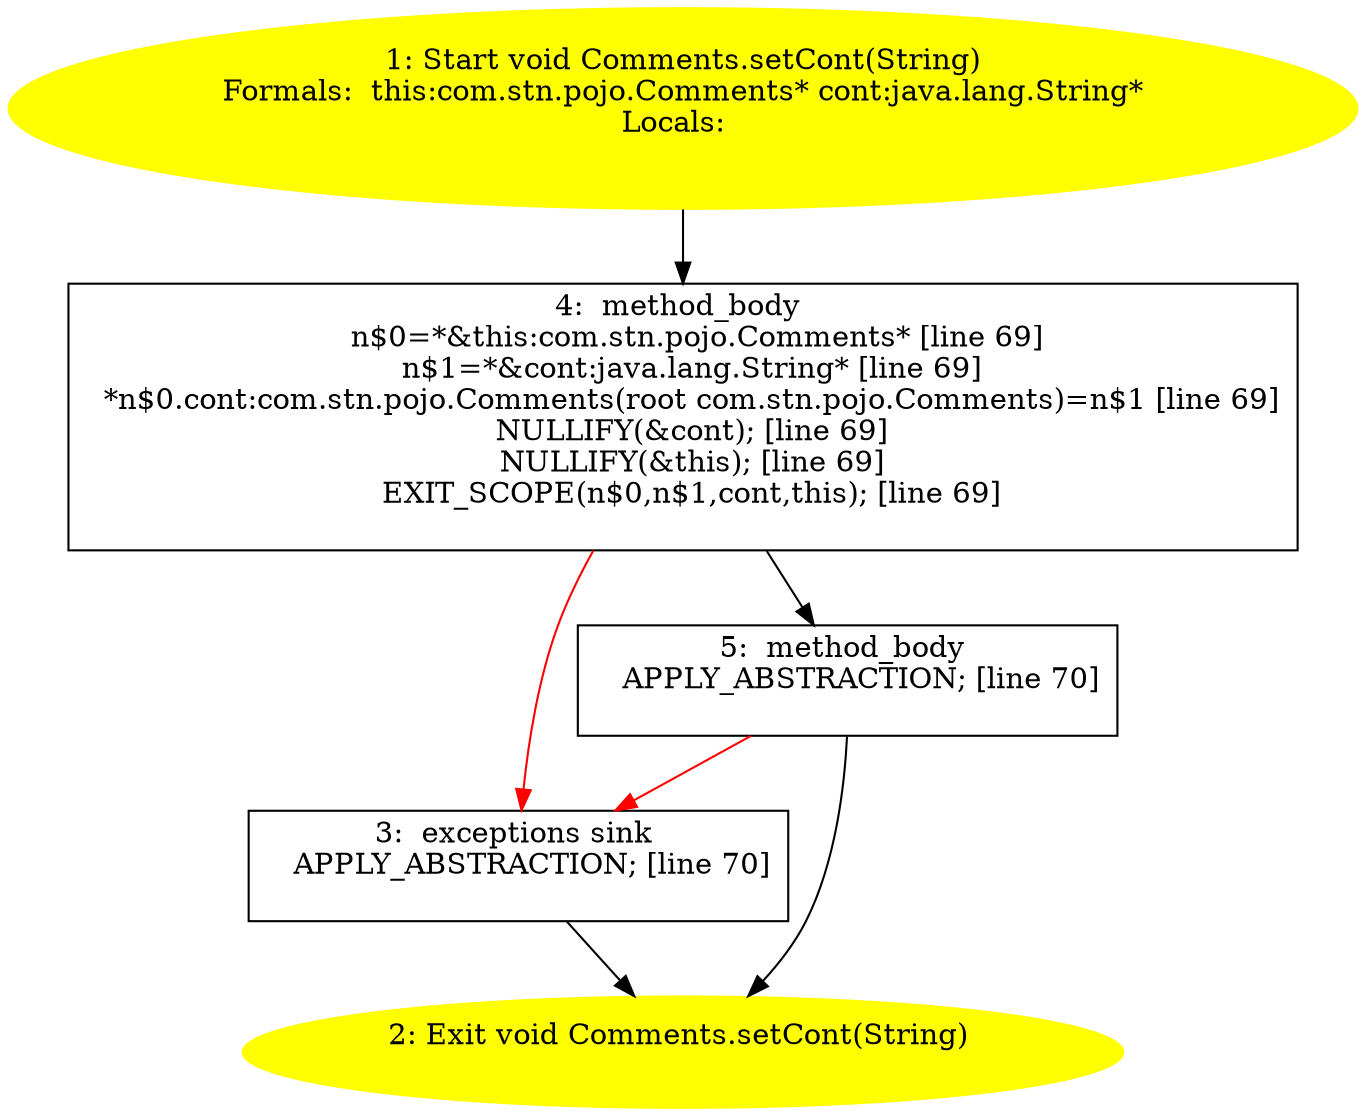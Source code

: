 /* @generated */
digraph cfg {
"com.stn.pojo.Comments.setCont(java.lang.String):void.48898fc1127e0de4b43a9ff655ba2c41_1" [label="1: Start void Comments.setCont(String)\nFormals:  this:com.stn.pojo.Comments* cont:java.lang.String*\nLocals:  \n  " color=yellow style=filled]
	

	 "com.stn.pojo.Comments.setCont(java.lang.String):void.48898fc1127e0de4b43a9ff655ba2c41_1" -> "com.stn.pojo.Comments.setCont(java.lang.String):void.48898fc1127e0de4b43a9ff655ba2c41_4" ;
"com.stn.pojo.Comments.setCont(java.lang.String):void.48898fc1127e0de4b43a9ff655ba2c41_2" [label="2: Exit void Comments.setCont(String) \n  " color=yellow style=filled]
	

"com.stn.pojo.Comments.setCont(java.lang.String):void.48898fc1127e0de4b43a9ff655ba2c41_3" [label="3:  exceptions sink \n   APPLY_ABSTRACTION; [line 70]\n " shape="box"]
	

	 "com.stn.pojo.Comments.setCont(java.lang.String):void.48898fc1127e0de4b43a9ff655ba2c41_3" -> "com.stn.pojo.Comments.setCont(java.lang.String):void.48898fc1127e0de4b43a9ff655ba2c41_2" ;
"com.stn.pojo.Comments.setCont(java.lang.String):void.48898fc1127e0de4b43a9ff655ba2c41_4" [label="4:  method_body \n   n$0=*&this:com.stn.pojo.Comments* [line 69]\n  n$1=*&cont:java.lang.String* [line 69]\n  *n$0.cont:com.stn.pojo.Comments(root com.stn.pojo.Comments)=n$1 [line 69]\n  NULLIFY(&cont); [line 69]\n  NULLIFY(&this); [line 69]\n  EXIT_SCOPE(n$0,n$1,cont,this); [line 69]\n " shape="box"]
	

	 "com.stn.pojo.Comments.setCont(java.lang.String):void.48898fc1127e0de4b43a9ff655ba2c41_4" -> "com.stn.pojo.Comments.setCont(java.lang.String):void.48898fc1127e0de4b43a9ff655ba2c41_5" ;
	 "com.stn.pojo.Comments.setCont(java.lang.String):void.48898fc1127e0de4b43a9ff655ba2c41_4" -> "com.stn.pojo.Comments.setCont(java.lang.String):void.48898fc1127e0de4b43a9ff655ba2c41_3" [color="red" ];
"com.stn.pojo.Comments.setCont(java.lang.String):void.48898fc1127e0de4b43a9ff655ba2c41_5" [label="5:  method_body \n   APPLY_ABSTRACTION; [line 70]\n " shape="box"]
	

	 "com.stn.pojo.Comments.setCont(java.lang.String):void.48898fc1127e0de4b43a9ff655ba2c41_5" -> "com.stn.pojo.Comments.setCont(java.lang.String):void.48898fc1127e0de4b43a9ff655ba2c41_2" ;
	 "com.stn.pojo.Comments.setCont(java.lang.String):void.48898fc1127e0de4b43a9ff655ba2c41_5" -> "com.stn.pojo.Comments.setCont(java.lang.String):void.48898fc1127e0de4b43a9ff655ba2c41_3" [color="red" ];
}

